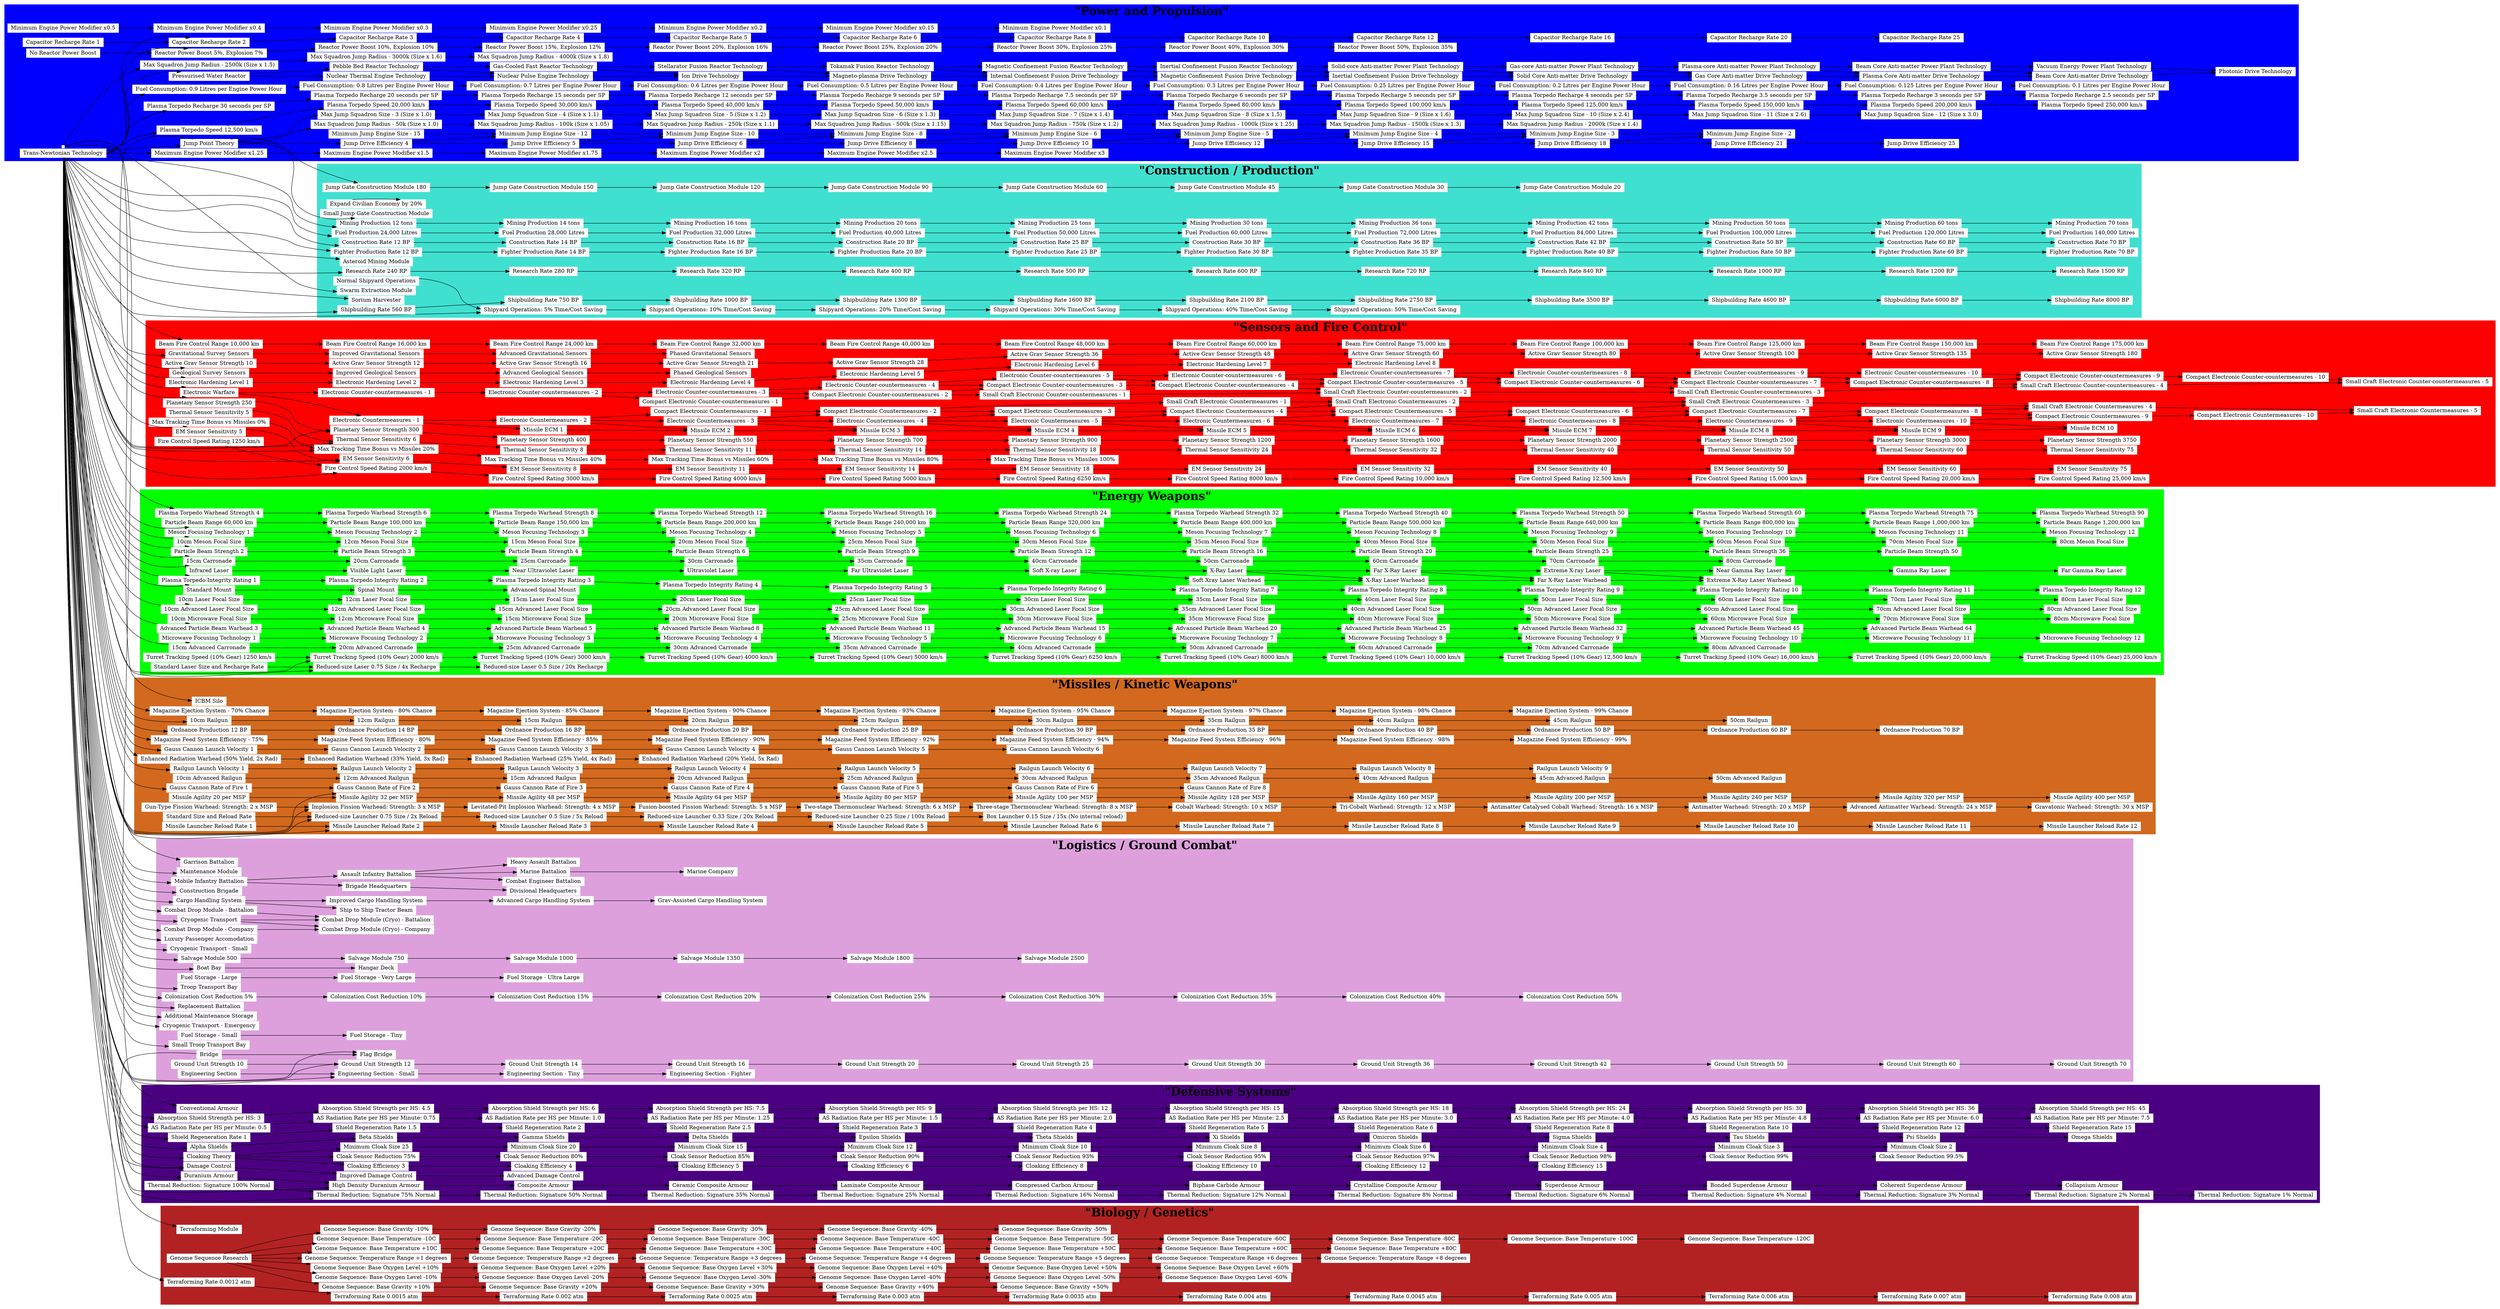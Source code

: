 strict digraph G {

nodesep=0.01; 

overlap=scale; 

rankdir=LR;

node [shape=record,width=.1,height=.1];
subgraph cluster_1 {

color=blue; 

style=filled;

rank=same;

label=<<b>"Power and Propulsion"</b>>;

fontsize=30;

node [style=filled,color=white];
"Jump Drive Efficiency 4" -> "Jump Drive Efficiency 5";
"Plasma Torpedo Speed 150,000 km/s" -> "Plasma Torpedo Speed 200,000 km/s";
"Jump Drive Efficiency 15" -> "Jump Drive Efficiency 18";
"Capacitor Recharge Rate 1" -> "Capacitor Recharge Rate 2";
"Trans-Newtonian Technology" -> "Capacitor Recharge Rate 2" ;
"Jump Point Theory" -> "Max Squadron Jump Radius - 50k (Size x 1.0)";
"Plasma Torpedo Recharge 12 seconds per SP" -> "Plasma Torpedo Recharge 9 seconds per SP";
"Plasma Torpedo Speed 200,000 km/s" -> "Plasma Torpedo Speed 250,000 km/s";
"Solid Core Anti-matter Drive Technology" -> "Gas Core Anti-matter Drive Technology";
"Gas-core Anti-matter Power Plant Technology" -> "Gas Core Anti-matter Drive Technology" ;
"Max Squadron Jump Radius - 500k (Size x 1.15)" -> "Max Squadron Jump Radius - 750k (Size x 1.2)";
"Minimum Jump Engine Size - 5" -> "Minimum Jump Engine Size - 4";
"Jump Drive Efficiency 12" -> "Minimum Jump Engine Size - 4" ;
"Jump Drive Efficiency 10" -> "Jump Drive Efficiency 12";
"No Reactor Power Boost" -> "Reactor Power Boost 5%, Explosion 7%";
"Trans-Newtonian Technology" -> "Reactor Power Boost 5%, Explosion 7%" ;
"Capacitor Recharge Rate 8" -> "Capacitor Recharge Rate 10";
"Capacitor Recharge Rate 2" -> "Capacitor Recharge Rate 3";
"Ion Drive Technology" -> "Magneto-plasma Drive Technology";
"Stellarator Fusion Reactor Technology" -> "Magneto-plasma Drive Technology" ;
"Plasma Torpedo Speed 80,000 km/s" -> "Plasma Torpedo Speed 100,000 km/s";
"Max Jump Squadron Size - 6 (Size x 1.3)" -> "Max Jump Squadron Size - 7 (Size x 1.4)";
"Nuclear Pulse Engine Technology" -> "Ion Drive Technology";
"Gas-Cooled Fast Reactor Technology" -> "Ion Drive Technology" ;
"Max Jump Squadron Size - 4 (Size x 1.1)" -> "Max Jump Squadron Size - 5 (Size x 1.2)";
"" -> "Max Squadron Jump Radius - 2500k (Size x 1.5)";
"Gas-core Anti-matter Power Plant Technology" -> "Plasma-core Anti-matter Power Plant Technology";
"Max Squadron Jump Radius - 250k (Size x 1.1)" -> "Max Squadron Jump Radius - 500k (Size x 1.15)";
"Minimum Engine Power Modifier x0.25" -> "Minimum Engine Power Modifier x0.2";
"Minimum Engine Power Modifier x0.3" -> "Minimum Engine Power Modifier x0.25";
"Jump Point Theory" -> "Jump Drive Efficiency 4";
"Plasma Torpedo Speed 12,500 km/s" -> "Plasma Torpedo Speed 20,000 km/s";
"Max Jump Squadron Size - 5 (Size x 1.2)" -> "Max Jump Squadron Size - 6 (Size x 1.3)";
"Tokamak Fusion Reactor Technology" -> "Magnetic Confinement Fusion Reactor Technology";
"Fuel Consumption: 0.5 Litres per Engine Power Hour" -> "Fuel Consumption: 0.4 Litres per Engine Power Hour";
"Plasma Torpedo Recharge 6 seconds per SP" -> "Plasma Torpedo Recharge 5 seconds per SP";
"Max Jump Squadron Size - 3 (Size x 1.0)" -> "Max Jump Squadron Size - 4 (Size x 1.1)";
"Jump Drive Efficiency 6" -> "Jump Drive Efficiency 8";
"Capacitor Recharge Rate 10" -> "Capacitor Recharge Rate 12";
"Reactor Power Boost 10%, Explosion 10%" -> "Reactor Power Boost 15%, Explosion 12%";
"Max Squadron Jump Radius - 2500k (Size x 1.5)" -> "Max Squadron Jump Radius - 3000k (Size x 1.6)";
"Jump Drive Efficiency 21" -> "Jump Drive Efficiency 25";
"Jump Drive Efficiency 18" -> "Jump Drive Efficiency 21";
"Max Squadron Jump Radius - 1000k (Size x 1.25)" -> "Max Squadron Jump Radius - 1500k (Size x 1.3)";
"Minimum Jump Engine Size - 15" -> "Minimum Jump Engine Size - 12";
"Jump Drive Efficiency 4" -> "Minimum Jump Engine Size - 12" ;
"Capacitor Recharge Rate 20" -> "Capacitor Recharge Rate 25";
"Inertial Confinement Fusion Reactor Technology" -> "Solid-core Anti-matter Power Plant Technology";
"Plasma Torpedo Recharge 30 seconds per SP" -> "Plasma Torpedo Recharge 20 seconds per SP";
"Pebble Bed Reactor Technology" -> "Gas-Cooled Fast Reactor Technology";
"Plasma Torpedo Recharge 9 seconds per SP" -> "Plasma Torpedo Recharge 7.5 seconds per SP";
"Trans-Newtonian Technology" -> "Plasma Torpedo Recharge 30 seconds per SP";
"Minimum Jump Engine Size - 4" -> "Minimum Jump Engine Size - 3";
"Jump Drive Efficiency 15" -> "Minimum Jump Engine Size - 3" ;
"Fuel Consumption: 0.9 Litres per Engine Power Hour" -> "Fuel Consumption: 0.8 Litres per Engine Power Hour";
"Pressurised Water Reactor" -> "Pebble Bed Reactor Technology";
"Beam Core Anti-matter Drive Technology" -> "Photonic Drive Technology";
"Vacuum Energy Power Plant Technology" -> "Photonic Drive Technology" ;
"Fuel Consumption: 0.8 Litres per Engine Power Hour" -> "Fuel Consumption: 0.7 Litres per Engine Power Hour";
"Fuel Consumption: 0.4 Litres per Engine Power Hour" -> "Fuel Consumption: 0.3 Litres per Engine Power Hour";
"Minimum Engine Power Modifier x0.5" -> "Minimum Engine Power Modifier x0.4";
"Magnetic Confinement Fusion Drive Technology" -> "Inertial Confinement Fusion Drive Technology";
"Inertial Confinement Fusion Reactor Technology" -> "Inertial Confinement Fusion Drive Technology" ;
"Plasma Torpedo Recharge 7.5 seconds per SP" -> "Plasma Torpedo Recharge 6 seconds per SP";
"Plasma Torpedo Recharge 4 seconds per SP" -> "Plasma Torpedo Recharge 3.5 seconds per SP";
"Reactor Power Boost 25%, Explosion 20%" -> "Reactor Power Boost 30%, Explosion 25%";
"Plasma Torpedo Speed 50,000 km/s" -> "Plasma Torpedo Speed 60,000 km/s";
"Plasma Torpedo Speed 30,000 km/s" -> "Plasma Torpedo Speed 40,000 km/s";
"Reactor Power Boost 30%, Explosion 25%" -> "Reactor Power Boost 40%, Explosion 30%";
"Beam Core Anti-matter Power Plant Technology" -> "Vacuum Energy Power Plant Technology";
"Stellarator Fusion Reactor Technology" -> "Tokamak Fusion Reactor Technology";
"Maximum Engine Power Modifier x1.75" -> "Maximum Engine Power Modifier x2";
"Minimum Engine Power Modifier x0.2" -> "Minimum Engine Power Modifier x0.15";
"Maximum Engine Power Modifier x2" -> "Maximum Engine Power Modifier x2.5";
"Plasma Torpedo Speed 100,000 km/s" -> "Plasma Torpedo Speed 125,000 km/s";
"Nuclear Thermal Engine Technology" -> "Nuclear Pulse Engine Technology";
"Pebble Bed Reactor Technology" -> "Nuclear Pulse Engine Technology" ;
"Fuel Consumption: 0.3 Litres per Engine Power Hour" -> "Fuel Consumption: 0.25 Litres per Engine Power Hour";
"Max Jump Squadron Size - 8 (Size x 1.5)" -> "Max Jump Squadron Size - 9 (Size x 1.6)";
"Trans-Newtonian Technology" -> "Pressurised Water Reactor";
"Plasma Torpedo Recharge 3.5 seconds per SP" -> "Plasma Torpedo Recharge 3 seconds per SP";
"Minimum Jump Engine Size - 12" -> "Minimum Jump Engine Size - 10";
"Jump Drive Efficiency 5" -> "Minimum Jump Engine Size - 10" ;
"Fuel Consumption: 0.7 Litres per Engine Power Hour" -> "Fuel Consumption: 0.6 Litres per Engine Power Hour";
"Capacitor Recharge Rate 4" -> "Capacitor Recharge Rate 5";
"Capacitor Recharge Rate 6" -> "Capacitor Recharge Rate 8";
"Trans-Newtonian Technology" -> "Plasma Torpedo Speed 12,500 km/s";
"Reactor Power Boost 20%, Explosion 16%" -> "Reactor Power Boost 25%, Explosion 20%";
"Fuel Consumption: 0.2 Litres per Engine Power Hour" -> "Fuel Consumption: 0.16 Litres per Engine Power Hour";
"Plasma Torpedo Recharge 5 seconds per SP" -> "Plasma Torpedo Recharge 4 seconds per SP";
"Maximum Engine Power Modifier x1.25" -> "Maximum Engine Power Modifier x1.5";
"Plasma Torpedo Speed 40,000 km/s" -> "Plasma Torpedo Speed 50,000 km/s";
"Capacitor Recharge Rate 16" -> "Capacitor Recharge Rate 20";
"Jump Drive Efficiency 12" -> "Jump Drive Efficiency 15";
"Max Jump Squadron Size - 11 (Size x 2.6)" -> "Max Jump Squadron Size - 12 (Size x 3.0)";
"Internal Confinement Fusion Drive Technology" -> "Magnetic Confinement Fusion Drive Technology";
"Magnetic Confinement Fusion Reactor Technology" -> "Magnetic Confinement Fusion Drive Technology" ;
"Max Squadron Jump Radius - 50k (Size x 1.0)" -> "Max Squadron Jump Radius - 100k (Size x 1.05)";
"Fuel Consumption: 0.25 Litres per Engine Power Hour" -> "Fuel Consumption: 0.2 Litres per Engine Power Hour";
"Maximum Engine Power Modifier x1.5" -> "Maximum Engine Power Modifier x1.75";
"Plasma Torpedo Recharge 3 seconds per SP" -> "Plasma Torpedo Recharge 2.5 seconds per SP";
"Fuel Consumption: 0.16 Litres per Engine Power Hour" -> "Fuel Consumption: 0.125 Litres per Engine Power Hour";
"Inertial Confinement Fusion Drive Technology" -> "Solid Core Anti-matter Drive Technology";
"Solid-core Anti-matter Power Plant Technology" -> "Solid Core Anti-matter Drive Technology" ;
"Reactor Power Boost 15%, Explosion 12%" -> "Reactor Power Boost 20%, Explosion 16%";
"Jump Point Theory" -> "Max Jump Squadron Size - 3 (Size x 1.0)";
"Minimum Engine Power Modifier x0.15" -> "Minimum Engine Power Modifier x0.1";
"Plasma-core Anti-matter Power Plant Technology" -> "Beam Core Anti-matter Power Plant Technology";
"Trans-Newtonian Technology" -> "Fuel Consumption: 0.9 Litres per Engine Power Hour";
"Plasma Core Anti-matter Drive Technology" -> "Beam Core Anti-matter Drive Technology";
"Beam Core Anti-matter Power Plant Technology" -> "Beam Core Anti-matter Drive Technology" ;
"Fuel Consumption: 0.6 Litres per Engine Power Hour" -> "Fuel Consumption: 0.5 Litres per Engine Power Hour";
"Minimum Jump Engine Size - 10" -> "Minimum Jump Engine Size - 8";
"Jump Drive Efficiency 6" -> "Minimum Jump Engine Size - 8" ;
"Reactor Power Boost 40%, Explosion 30%" -> "Reactor Power Boost 50%, Explosion 35%";
"Pressurised Water Reactor" -> "Nuclear Thermal Engine Technology";
"Minimum Jump Engine Size - 6" -> "Minimum Jump Engine Size - 5";
"Jump Drive Efficiency 10" -> "Minimum Jump Engine Size - 5" ;
"Minimum Engine Power Modifier x0.4" -> "Minimum Engine Power Modifier x0.3";
"Plasma Torpedo Speed 20,000 km/s" -> "Plasma Torpedo Speed 30,000 km/s";
"Capacitor Recharge Rate 12" -> "Capacitor Recharge Rate 16";
"Max Jump Squadron Size - 7 (Size x 1.4)" -> "Max Jump Squadron Size - 8 (Size x 1.5)";
"Max Squadron Jump Radius - 3000k (Size x 1.6)" -> "Max Squadron Jump Radius - 4000k (Size x 1.8)";
"Reactor Power Boost 5%, Explosion 7%" -> "Reactor Power Boost 10%, Explosion 10%";
"Plasma Torpedo Recharge 20 seconds per SP" -> "Plasma Torpedo Recharge 15 seconds per SP";
"Capacitor Recharge Rate 5" -> "Capacitor Recharge Rate 6";
"Gas Core Anti-matter Drive Technology" -> "Plasma Core Anti-matter Drive Technology";
"Plasma-core Anti-matter Power Plant Technology" -> "Plasma Core Anti-matter Drive Technology" ;
"Plasma Torpedo Recharge 15 seconds per SP" -> "Plasma Torpedo Recharge 12 seconds per SP";
"Gas-Cooled Fast Reactor Technology" -> "Stellarator Fusion Reactor Technology";
"Magneto-plasma Drive Technology" -> "Internal Confinement Fusion Drive Technology";
"Tokamak Fusion Reactor Technology" -> "Internal Confinement Fusion Drive Technology" ;
"Minimum Jump Engine Size - 3" -> "Minimum Jump Engine Size - 2";
"Jump Drive Efficiency 18" -> "Minimum Jump Engine Size - 2" ;
"Trans-Newtonian Technology" -> "Jump Point Theory";
"Plasma Torpedo Speed 60,000 km/s" -> "Plasma Torpedo Speed 80,000 km/s";
"Max Squadron Jump Radius - 750k (Size x 1.2)" -> "Max Squadron Jump Radius - 1000k (Size x 1.25)";
"Jump Drive Efficiency 5" -> "Jump Drive Efficiency 6";
"Minimum Jump Engine Size - 8" -> "Minimum Jump Engine Size - 6";
"Jump Drive Efficiency 8" -> "Minimum Jump Engine Size - 6" ;
"Solid-core Anti-matter Power Plant Technology" -> "Gas-core Anti-matter Power Plant Technology";
"Maximum Engine Power Modifier x2.5" -> "Maximum Engine Power Modifier x3";
"Fuel Consumption: 0.125 Litres per Engine Power Hour" -> "Fuel Consumption: 0.1 Litres per Engine Power Hour";
"Magnetic Confinement Fusion Reactor Technology" -> "Inertial Confinement Fusion Reactor Technology";
"Plasma Torpedo Speed 125,000 km/s" -> "Plasma Torpedo Speed 150,000 km/s";
"Capacitor Recharge Rate 3" -> "Capacitor Recharge Rate 4";
"Max Squadron Jump Radius - 100k (Size x 1.05)" -> "Max Squadron Jump Radius - 250k (Size x 1.1)";
"Jump Drive Efficiency 8" -> "Jump Drive Efficiency 10";
"Max Jump Squadron Size - 9 (Size x 1.6)" -> "Max Jump Squadron Size - 10 (Size x 2.4)";
"Max Squadron Jump Radius - 1500k (Size x 1.3)" -> "Max Squadron Jump Radius - 2000k (Size x 1.4)";
"Max Jump Squadron Size - 10 (Size x 2.4)" -> "Max Jump Squadron Size - 11 (Size x 2.6)";
"Trans-Newtonian Technology" -> "Maximum Engine Power Modifier x1.25";
}
subgraph cluster_2 {

color=red; 

style=filled;

rank=same;

label=<<b>"Sensors and Fire Control"</b>>;

fontsize=30;

node [style=filled,color=white];
"Geological Survey Sensors" -> "Improved Geological Sensors";
"Thermal Sensor Sensitivity 40" -> "Thermal Sensor Sensitivity 50";
"Active Grav Sensor Strength 36" -> "Active Grav Sensor Strength 48";
"Electronic Countermeasures - 7" -> "Compact Electronic Countermeasures - 6";
"Compact Electronic Countermeasures - 5" -> "Compact Electronic Countermeasures - 6" ;
"Jump Point Theory" -> "Gravitational Survey Sensors";
"Electronic Countermeasures - 6" -> "Electronic Countermeasures - 7";
"Active Grav Sensor Strength 28" -> "Active Grav Sensor Strength 36";
"Beam Fire Control Range 60,000 km" -> "Beam Fire Control Range 75,000 km";
"Electronic Countermeasures - 10" -> "Missile ECM 10";
"Missile ECM 9" -> "Missile ECM 10" ;
"Beam Fire Control Range 40,000 km" -> "Beam Fire Control Range 48,000 km";
"Beam Fire Control Range 24,000 km" -> "Beam Fire Control Range 32,000 km";
"Electronic Countermeasures - 9" -> "Compact Electronic Countermeasures - 8";
"Compact Electronic Countermeasures - 7" -> "Compact Electronic Countermeasures - 8" ;
"Electronic Countermeasures - 8" -> "Electronic Countermeasures - 9";
"Beam Fire Control Range 125,000 km" -> "Beam Fire Control Range 150,000 km";
"Planetary Sensor Strength 250" -> "Planetary Sensor Strength 300";
"Trans-Newtonian Technology" -> "Planetary Sensor Strength 300" ;
"Planetary Sensor Strength 1600" -> "Planetary Sensor Strength 2000";
"Trans-Newtonian Technology" -> "Electronic Hardening Level 1";
"Max Tracking Time Bonus vs Missiles 60%" -> "Max Tracking Time Bonus vs Missiles 80%";
"Electronic Countermeasures - 7" -> "Missile ECM 7";
"Missile ECM 6" -> "Missile ECM 7" ;
"Planetary Sensor Strength 2000" -> "Planetary Sensor Strength 2500";
"Electronic Countermeasures - 3" -> "Electronic Countermeasures - 4";
"Fire Control Speed Rating 5000 km/s" -> "Fire Control Speed Rating 6250 km/s";
"Electronic Countermeasures - 10" -> "Compact Electronic Countermeasures - 9";
"Compact Electronic Countermeasures - 8" -> "Compact Electronic Countermeasures - 9" ;
"Electronic Countermeasures - 9" -> "Electronic Countermeasures - 10";
"Electronic Countermeasures - 5" -> "Compact Electronic Countermeasures - 4";
"Compact Electronic Countermeasures - 3" -> "Compact Electronic Countermeasures - 4" ;
"Planetary Sensor Strength 900" -> "Planetary Sensor Strength 1200";
"Fire Control Speed Rating 8000 km/s" -> "Fire Control Speed Rating 10,000 km/s";
"Electronic Counter-countermeasures - 4" -> "Electronic Counter-countermeasures - 5";
"Electronic Counter-countermeasures - 5" -> "Electronic Counter-countermeasures - 6";
"Thermal Sensor Sensitivity 6" -> "Thermal Sensor Sensitivity 8";
"Electronic Countermeasures - 4" -> "Compact Electronic Countermeasures - 3";
"Compact Electronic Countermeasures - 2" -> "Compact Electronic Countermeasures - 3" ;
"Thermal Sensor Sensitivity 32" -> "Thermal Sensor Sensitivity 40";
"Thermal Sensor Sensitivity 8" -> "Thermal Sensor Sensitivity 11";
"Active Grav Sensor Strength 12" -> "Active Grav Sensor Strength 16";
"Compact Electronic Counter-countermeasures - 9" -> "Compact Electronic Counter-countermeasures - 10";
"Compact Electronic Counter-countermeasures - 9" -> "Compact Electronic Counter-countermeasures - 10" ;
"Active Grav Sensor Strength 100" -> "Active Grav Sensor Strength 135";
"Active Grav Sensor Strength 48" -> "Active Grav Sensor Strength 60";
"Max Tracking Time Bonus vs Missiles 40%" -> "Max Tracking Time Bonus vs Missiles 60%";
"EM Sensor Sensitivity 18" -> "EM Sensor Sensitivity 24";
"Electronic Counter-countermeasures - 8" -> "Compact Electronic Counter-countermeasures - 7";
"Compact Electronic Counter-countermeasures - 6" -> "Compact Electronic Counter-countermeasures - 7" ;
"Electronic Counter-countermeasures - 1" -> "Electronic Counter-countermeasures - 2";
"Fire Control Speed Rating 4000 km/s" -> "Fire Control Speed Rating 5000 km/s";
"Compact Electronic Countermeasures - 10" -> "Small Craft Electronic Countermeasures - 5";
"Small Craft Electronic Countermeasures - 4" -> "Small Craft Electronic Countermeasures - 5" ;
"Electronic Countermeasures - 8" -> "Compact Electronic Countermeasures - 7";
"Compact Electronic Countermeasures - 6" -> "Compact Electronic Countermeasures - 7" ;
"Electronic Hardening Level 2" -> "Electronic Hardening Level 3";
"Electronic Countermeasures - 3" -> "Missile ECM 3";
"Missile ECM 2" -> "Missile ECM 3" ;
"Fire Control Speed Rating 2000 km/s" -> "Fire Control Speed Rating 3000 km/s";
"Electronic Hardening Level 3" -> "Electronic Hardening Level 4";
"Compact Electronic Countermeasures - 9" -> "Compact Electronic Countermeasures - 10";
"Compact Electronic Countermeasures - 9" -> "Compact Electronic Countermeasures - 10" ;
"Fire Control Speed Rating 15,000 km/s" -> "Fire Control Speed Rating 20,000 km/s";
"Electronic Countermeasures - 8" -> "Missile ECM 8";
"Missile ECM 7" -> "Missile ECM 8" ;
"Fire Control Speed Rating 6250 km/s" -> "Fire Control Speed Rating 8000 km/s";
"EM Sensor Sensitivity 32" -> "EM Sensor Sensitivity 40";
"Thermal Sensor Sensitivity 60" -> "Thermal Sensor Sensitivity 75";
"Electronic Warfare" -> "Electronic Counter-countermeasures - 1";
"Beam Fire Control Range 75,000 km" -> "Beam Fire Control Range 100,000 km";
"Compact Electronic Counter-countermeasures - 8" -> "Small Craft Electronic Counter-countermeasures - 4";
"Small Craft Electronic Counter-countermeasures - 3" -> "Small Craft Electronic Counter-countermeasures - 4" ;
"Compact Electronic Counter-countermeasures - 6" -> "Small Craft Electronic Counter-countermeasures - 3";
"Small Craft Electronic Counter-countermeasures - 2" -> "Small Craft Electronic Counter-countermeasures - 3" ;
"Active Grav Sensor Strength 21" -> "Active Grav Sensor Strength 28";
"Electronic Countermeasures - 5" -> "Missile ECM 5";
"Missile ECM 4" -> "Missile ECM 5" ;
"Planetary Sensor Strength 700" -> "Planetary Sensor Strength 900";
"Active Grav Sensor Strength 16" -> "Active Grav Sensor Strength 21";
"Planetary Sensor Strength 300" -> "Planetary Sensor Strength 400";
"Improved Geological Sensors" -> "Advanced Geological Sensors";
"Electronic Countermeasures - 5" -> "Electronic Countermeasures - 6";
"EM Sensor Sensitivity 6" -> "EM Sensor Sensitivity 8";
"Electronic Counter-countermeasures - 4" -> "Compact Electronic Counter-countermeasures - 3";
"Compact Electronic Counter-countermeasures - 2" -> "Compact Electronic Counter-countermeasures - 3" ;
"Beam Fire Control Range 48,000 km" -> "Beam Fire Control Range 60,000 km";
"Max Tracking Time Bonus vs Missiles 0%" -> "Max Tracking Time Bonus vs Missiles 20%";
"Trans-Newtonian Technology" -> "Max Tracking Time Bonus vs Missiles 20%" ;
"Trans-Newtonian Technology" -> "Beam Fire Control Range 10,000 km";
"Beam Fire Control Range 16,000 km" -> "Beam Fire Control Range 24,000 km";
"Fire Control Speed Rating 12,500 km/s" -> "Fire Control Speed Rating 15,000 km/s";
"Trans-Newtonian Technology" -> "Max Tracking Time Bonus vs Missiles 0%";
"Electronic Countermeasures - 2" -> "Compact Electronic Countermeasures - 1";
"Fire Control Speed Rating 3000 km/s" -> "Fire Control Speed Rating 4000 km/s";
"Compact Electronic Counter-countermeasures - 4" -> "Small Craft Electronic Counter-countermeasures - 2";
"Small Craft Electronic Counter-countermeasures - 1" -> "Small Craft Electronic Counter-countermeasures - 2" ;
"Gravitational Survey Sensors" -> "Improved Gravitational Sensors";
"Electronic Counter-countermeasures - 9" -> "Electronic Counter-countermeasures - 10";
"Electronic Hardening Level 1" -> "Electronic Hardening Level 2";
"Electronic Countermeasures - 9" -> "Missile ECM 9";
"Missile ECM 8" -> "Missile ECM 9" ;
"EM Sensor Sensitivity 60" -> "EM Sensor Sensitivity 75";
"Electronic Warfare" -> "Electronic Countermeasures - 1";
"EM Sensor Sensitivity 40" -> "EM Sensor Sensitivity 50";
"Electronic Hardening Level 5" -> "Electronic Hardening Level 6";
"Electronic Counter-countermeasures - 6" -> "Compact Electronic Counter-countermeasures - 5";
"Compact Electronic Counter-countermeasures - 4" -> "Compact Electronic Counter-countermeasures - 5" ;
"Compact Electronic Counter-countermeasures - 10" -> "Small Craft Electronic Counter-countermeasures - 5";
"Small Craft Electronic Counter-countermeasures - 4" -> "Small Craft Electronic Counter-countermeasures - 5" ;
"Active Grav Sensor Strength 135" -> "Active Grav Sensor Strength 180";
"Beam Fire Control Range 100,000 km" -> "Beam Fire Control Range 125,000 km";
"Max Tracking Time Bonus vs Missiles 80%" -> "Max Tracking Time Bonus vs Missiles 100%";
"EM Sensor Sensitivity 11" -> "EM Sensor Sensitivity 14";
"Electronic Counter-countermeasures - 3" -> "Compact Electronic Counter-countermeasures - 2";
"Compact Electronic Counter-countermeasures - 1" -> "Compact Electronic Counter-countermeasures - 2" ;
"Thermal Sensor Sensitivity 18" -> "Thermal Sensor Sensitivity 24";
"Planetary Sensor Strength 550" -> "Planetary Sensor Strength 700";
"Compact Electronic Countermeasures - 2" -> "Small Craft Electronic Countermeasures - 1";
"Beam Fire Control Range 32,000 km" -> "Beam Fire Control Range 40,000 km";
"Electronic Counter-countermeasures - 5" -> "Compact Electronic Counter-countermeasures - 4";
"Compact Electronic Counter-countermeasures - 3" -> "Compact Electronic Counter-countermeasures - 4" ;
"Trans-Newtonian Technology" -> "Geological Survey Sensors";
"Active Grav Sensor Strength 10" -> "Active Grav Sensor Strength 12";
"Electronic Countermeasures - 4" -> "Missile ECM 4";
"Missile ECM 3" -> "Missile ECM 4" ;
"Electronic Countermeasures - 2" -> "Missile ECM 2";
"Missile ECM 1" -> "Missile ECM 2" ;
"Electronic Counter-countermeasures - 10" -> "Compact Electronic Counter-countermeasures - 9";
"Compact Electronic Counter-countermeasures - 8" -> "Compact Electronic Counter-countermeasures - 9" ;
"Planetary Sensor Strength 2500" -> "Planetary Sensor Strength 3000";
"Max Tracking Time Bonus vs Missiles 20%" -> "Max Tracking Time Bonus vs Missiles 40%";
"Planetary Sensor Strength 1200" -> "Planetary Sensor Strength 1600";
"Electronic Countermeasures - 3" -> "Compact Electronic Countermeasures - 2";
"Compact Electronic Countermeasures - 1" -> "Compact Electronic Countermeasures - 2" ;
"Thermal Sensor Sensitivity 5" -> "Thermal Sensor Sensitivity 6";
"Trans-Newtonian Technology" -> "Thermal Sensor Sensitivity 6" ;
"Thermal Sensor Sensitivity 14" -> "Thermal Sensor Sensitivity 18";
"Advanced Gravitational Sensors" -> "Phased Gravitational Sensors";
"Electronic Counter-countermeasures - 7" -> "Compact Electronic Counter-countermeasures - 6";
"Compact Electronic Counter-countermeasures - 5" -> "Compact Electronic Counter-countermeasures - 6" ;
"Electronic Counter-countermeasures - 9" -> "Compact Electronic Counter-countermeasures - 8";
"Compact Electronic Counter-countermeasures - 7" -> "Compact Electronic Counter-countermeasures - 8" ;
"Electronic Counter-countermeasures - 2" -> "Electronic Counter-countermeasures - 3";
"Electronic Countermeasures - 6" -> "Missile ECM 6";
"Missile ECM 5" -> "Missile ECM 6" ;
"Electronic Counter-countermeasures - 2" -> "Compact Electronic Counter-countermeasures - 1";
"Trans-Newtonian Technology" -> "Active Grav Sensor Strength 10";
"Electronic Counter-countermeasures - 6" -> "Electronic Counter-countermeasures - 7";
"Planetary Sensor Strength 3000" -> "Planetary Sensor Strength 3750";
"Fire Control Speed Rating 10,000 km/s" -> "Fire Control Speed Rating 12,500 km/s";
"Electronic Countermeasures - 1" -> "Missile ECM 1";
"Electronic Counter-countermeasures - 7" -> "Electronic Counter-countermeasures - 8";
"EM Sensor Sensitivity 14" -> "EM Sensor Sensitivity 18";
"Planetary Sensor Strength 400" -> "Planetary Sensor Strength 550";
"Thermal Sensor Sensitivity 24" -> "Thermal Sensor Sensitivity 32";
"Electronic Hardening Level 6" -> "Electronic Hardening Level 7";
"Compact Electronic Counter-countermeasures - 2" -> "Small Craft Electronic Counter-countermeasures - 1";
"Compact Electronic Countermeasures - 8" -> "Small Craft Electronic Countermeasures - 4";
"Small Craft Electronic Countermeasures - 3" -> "Small Craft Electronic Countermeasures - 4" ;
"Electronic Counter-countermeasures - 3" -> "Electronic Counter-countermeasures - 4";
"Electronic Countermeasures - 1" -> "Electronic Countermeasures - 2";
"Compact Electronic Countermeasures - 4" -> "Small Craft Electronic Countermeasures - 2";
"Small Craft Electronic Countermeasures - 1" -> "Small Craft Electronic Countermeasures - 2" ;
"Beam Fire Control Range 150,000 km" -> "Beam Fire Control Range 175,000 km";
"Electronic Counter-countermeasures - 8" -> "Electronic Counter-countermeasures - 9";
"Electronic Hardening Level 7" -> "Electronic Hardening Level 8";
"Active Grav Sensor Strength 80" -> "Active Grav Sensor Strength 100";
"Electronic Countermeasures - 6" -> "Compact Electronic Countermeasures - 5";
"Compact Electronic Countermeasures - 4" -> "Compact Electronic Countermeasures - 5" ;
"Electronic Countermeasures - 2" -> "Electronic Countermeasures - 3";
"EM Sensor Sensitivity 24" -> "EM Sensor Sensitivity 32";
"Improved Gravitational Sensors" -> "Advanced Gravitational Sensors";
"EM Sensor Sensitivity 8" -> "EM Sensor Sensitivity 11";
"Electronic Hardening Level 4" -> "Electronic Hardening Level 5";
"Compact Electronic Countermeasures - 6" -> "Small Craft Electronic Countermeasures - 3";
"Small Craft Electronic Countermeasures - 2" -> "Small Craft Electronic Countermeasures - 3" ;
"Trans-Newtonian Technology" -> "Electronic Warfare";
"Electronic Countermeasures - 4" -> "Electronic Countermeasures - 5";
"EM Sensor Sensitivity 5" -> "EM Sensor Sensitivity 6";
"Trans-Newtonian Technology" -> "EM Sensor Sensitivity 6" ;
"EM Sensor Sensitivity 50" -> "EM Sensor Sensitivity 60";
"Electronic Countermeasures - 7" -> "Electronic Countermeasures - 8";
"Fire Control Speed Rating 1250 km/s" -> "Fire Control Speed Rating 2000 km/s";
"Trans-Newtonian Technology" -> "Fire Control Speed Rating 2000 km/s" ;
"Beam Fire Control Range 10,000 km" -> "Beam Fire Control Range 16,000 km";
"Active Grav Sensor Strength 60" -> "Active Grav Sensor Strength 80";
"Thermal Sensor Sensitivity 11" -> "Thermal Sensor Sensitivity 14";
"Advanced Geological Sensors" -> "Phased Geological Sensors";
"Thermal Sensor Sensitivity 50" -> "Thermal Sensor Sensitivity 60";
"Fire Control Speed Rating 20,000 km/s" -> "Fire Control Speed Rating 25,000 km/s";
}
subgraph cluster_3 {

color=green; 

style=filled;

rank=same;

label=<<b>"Energy Weapons"</b>>;

fontsize=30;

node [style=filled,color=white];
"Turret Tracking Speed (10% Gear) 2000 km/s" -> "Turret Tracking Speed (10% Gear) 3000 km/s";
"Plasma Torpedo Warhead Strength 16" -> "Plasma Torpedo Warhead Strength 24";
"25cm Microwave Focal Size" -> "30cm Microwave Focal Size";
"30cm Meson Focal Size" -> "35cm Meson Focal Size";
"Meson Focusing Technology 5" -> "Meson Focusing Technology 6";
"60cm Advanced Laser Focal Size" -> "70cm Advanced Laser Focal Size";
"Meson Focusing Technology 1" -> "Meson Focusing Technology 2";
"30cm Advanced Carronade" -> "35cm Advanced Carronade";
"Far Ultraviolet Laser" -> "Soft X-ray Laser";
"Particle Beam Range 100,000 km" -> "Particle Beam Range 150,000 km";
"Microwave Focusing Technology 10" -> "Microwave Focusing Technology 11";
"Particle Beam Range 500,000 km" -> "Particle Beam Range 640,000 km";
"10cm Meson Focal Size" -> "12cm Meson Focal Size";
"Plasma Torpedo Integrity Rating 10" -> "Plasma Torpedo Integrity Rating 11";
"25cm Advanced Laser Focal Size" -> "30cm Advanced Laser Focal Size";
"70cm Laser Focal Size" -> "80cm Laser Focal Size";
"40cm Advanced Carronade" -> "50cm Advanced Carronade";
"Trans-Newtonian Technology" -> "Particle Beam Strength 2";
"Plasma Torpedo Integrity Rating 9" -> "Plasma Torpedo Integrity Rating 10";
"15cm Carronade" -> "20cm Carronade";
"12cm Meson Focal Size" -> "15cm Meson Focal Size";
"50cm Advanced Laser Focal Size" -> "60cm Advanced Laser Focal Size";
"Infrared Laser" -> "Visible Light Laser";
"X-Ray Laser" -> "Far X-Ray Laser";
"20cm Carronade" -> "25cm Carronade";
"Plasma Torpedo Warhead Strength 32" -> "Plasma Torpedo Warhead Strength 40";
"Plasma Torpedo Integrity Rating 11" -> "Plasma Torpedo Integrity Rating 12";
"Far X-Ray Laser" -> "Extreme X-ray Laser";
"Microwave Focusing Technology 11" -> "Microwave Focusing Technology 12";
"20cm Microwave Focal Size" -> "25cm Microwave Focal Size";
"Near Ultraviolet Laser" -> "Ultraviolet Laser";
"30cm Carronade" -> "35cm Carronade";
"Plasma Torpedo Integrity Rating 1" -> "Plasma Torpedo Integrity Rating 2";
"Advanced Particle Beam Warhead 32" -> "Advanced Particle Beam Warhead 45";
"25cm Laser Focal Size" -> "30cm Laser Focal Size";
"Soft X-ray Laser" -> "X-Ray Laser";
"60cm Meson Focal Size" -> "70cm Meson Focal Size";
"20cm Advanced Laser Focal Size" -> "25cm Advanced Laser Focal Size";
"35cm Advanced Carronade" -> "40cm Advanced Carronade";
"50cm Carronade" -> "60cm Carronade";
"Trans-Newtonian Technology" -> "Plasma Torpedo Integrity Rating 1";
"35cm Advanced Laser Focal Size" -> "40cm Advanced Laser Focal Size";
"Advanced Particle Beam Warhead 20" -> "Advanced Particle Beam Warhead 25";
"Extreme X-ray Laser" -> "Extreme X-Ray Laser Warhead";
"Far X-Ray Laser Warhead" -> "Extreme X-Ray Laser Warhead" ;
"70cm Advanced Laser Focal Size" -> "80cm Advanced Laser Focal Size";
"Microwave Focusing Technology 8" -> "Microwave Focusing Technology 9";
"Plasma Torpedo Warhead Strength 75" -> "Plasma Torpedo Warhead Strength 90";
"40cm Carronade" -> "50cm Carronade";
"Turret Tracking Speed (10% Gear) 12,500 km/s" -> "Turret Tracking Speed (10% Gear) 16,000 km/s";
"Advanced Particle Beam Warhead 11" -> "Advanced Particle Beam Warhead 15";
"Turret Tracking Speed (10% Gear) 1250 km/s" -> "Turret Tracking Speed (10% Gear) 2000 km/s";
"Trans-Newtonian Technology" -> "Turret Tracking Speed (10% Gear) 2000 km/s" ;
"10cm Laser Focal Size" -> "12cm Laser Focal Size";
"Plasma Torpedo Integrity Rating 7" -> "Plasma Torpedo Integrity Rating 8";
"70cm Microwave Focal Size" -> "80cm Microwave Focal Size";
"Meson Focusing Technology 9" -> "Meson Focusing Technology 10";
"20cm Meson Focal Size" -> "25cm Meson Focal Size";
"Meson Focusing Technology 11" -> "Meson Focusing Technology 12";
"Advanced Particle Beam Warhead 45" -> "Advanced Particle Beam Warhead 64";
"Gamma Ray Laser" -> "Far Gamma Ray Laser";
"Trans-Newtonian Technology" -> "10cm Microwave Focal Size";
"Particle Beam Strength 25" -> "Particle Beam Strength 36";
"Standard Mount" -> "Spinal Mount";
"Particle Beam Range 640,000 km" -> "Particle Beam Range 800,000 km";
"Meson Focusing Technology 8" -> "Meson Focusing Technology 9";
"Microwave Focusing Technology 1" -> "Microwave Focusing Technology 2";
"Standard Laser Size and Recharge Rate" -> "Reduced-size Laser 0.75 Size / 4x Recharge";
"Trans-Newtonian Technology" -> "Reduced-size Laser 0.75 Size / 4x Recharge" ;
"Particle Beam Range 1,000,000 km" -> "Particle Beam Range 1,200,000 km";
"Trans-Newtonian Technology" -> "Meson Focusing Technology 1";
"Turret Tracking Speed (10% Gear) 3000 km/s" -> "Turret Tracking Speed (10% Gear) 4000 km/s";
"Particle Beam Strength 4" -> "Particle Beam Strength 6";
"Microwave Focusing Technology 2" -> "Microwave Focusing Technology 3";
"Advanced Particle Beam Warhead 8" -> "Advanced Particle Beam Warhead 11";
"Particle Beam Strength 20" -> "Particle Beam Strength 25";
"50cm Laser Focal Size" -> "60cm Laser Focal Size";
"Advanced Particle Beam Warhead 15" -> "Advanced Particle Beam Warhead 20";
"Plasma Torpedo Warhead Strength 24" -> "Plasma Torpedo Warhead Strength 32";
"Microwave Focusing Technology 7" -> "Microwave Focusing Technology 8";
"10cm Microwave Focal Size" -> "12cm Microwave Focal Size";
"Reduced-size Laser 0.75 Size / 4x Recharge" -> "Reduced-size Laser 0.5 Size / 20x Recharge";
"Meson Focusing Technology 4" -> "Meson Focusing Technology 5";
"Particle Beam Range 150,000 km" -> "Particle Beam Range 200,000 km";
"30cm Advanced Laser Focal Size" -> "35cm Advanced Laser Focal Size";
"Plasma Torpedo Warhead Strength 50" -> "Plasma Torpedo Warhead Strength 60";
"Ultraviolet Laser" -> "Far Ultraviolet Laser";
"Particle Beam Strength 2" -> "Particle Beam Strength 3";
"50cm Microwave Focal Size" -> "60cm Microwave Focal Size";
"20cm Laser Focal Size" -> "25cm Laser Focal Size";
"Plasma Torpedo Warhead Strength 60" -> "Plasma Torpedo Warhead Strength 75";
"Particle Beam Strength 3" -> "Particle Beam Strength 4";
"Meson Focusing Technology 7" -> "Meson Focusing Technology 8";
"50cm Advanced Carronade" -> "60cm Advanced Carronade";
"70cm Carronade" -> "80cm Carronade";
"15cm Laser Focal Size" -> "20cm Laser Focal Size";
"Extreme X-ray Laser" -> "Near Gamma Ray Laser";
"40cm Laser Focal Size" -> "50cm Laser Focal Size";
"Near Gamma Ray Laser" -> "Gamma Ray Laser";
"Microwave Focusing Technology 3" -> "Microwave Focusing Technology 4";
"Turret Tracking Speed (10% Gear) 5000 km/s" -> "Turret Tracking Speed (10% Gear) 6250 km/s";
"Turret Tracking Speed (10% Gear) 10,000 km/s" -> "Turret Tracking Speed (10% Gear) 12,500 km/s";
"Plasma Torpedo Integrity Rating 8" -> "Plasma Torpedo Integrity Rating 9";
"25cm Advanced Carronade" -> "30cm Advanced Carronade";
"40cm Advanced Laser Focal Size" -> "50cm Advanced Laser Focal Size";
"70cm Advanced Carronade" -> "80cm Advanced Carronade";
"Soft X-ray Laser" -> "Soft Xray Laser Warhead";
"30cm Microwave Focal Size" -> "35cm Microwave Focal Size";
"Microwave Focusing Technology 9" -> "Microwave Focusing Technology 10";
"35cm Microwave Focal Size" -> "40cm Microwave Focal Size";
"Plasma Torpedo Integrity Rating 4" -> "Plasma Torpedo Integrity Rating 5";
"25cm Meson Focal Size" -> "30cm Meson Focal Size";
"70cm Meson Focal Size" -> "80cm Meson Focal Size";
"10cm Advanced Laser Focal Size" -> "12cm Advanced Laser Focal Size";
"25cm Carronade" -> "30cm Carronade";
"Plasma Torpedo Integrity Rating 2" -> "Plasma Torpedo Integrity Rating 3";
"Turret Tracking Speed (10% Gear) 20,000 km/s" -> "Turret Tracking Speed (10% Gear) 25,000 km/s";
"Plasma Torpedo Warhead Strength 12" -> "Plasma Torpedo Warhead Strength 16";
"Trans-Newtonian Technology" -> "Infrared Laser";
"Advanced Particle Beam Warhead 5" -> "Advanced Particle Beam Warhead 8";
"Particle Beam Range 400,000 km" -> "Particle Beam Range 500,000 km";
"Advanced Particle Beam Warhead 25" -> "Advanced Particle Beam Warhead 32";
"Meson Focusing Technology 10" -> "Meson Focusing Technology 11";
"Plasma Torpedo Warhead Strength 4" -> "Plasma Torpedo Warhead Strength 6";
"Plasma Torpedo Integrity Rating 6" -> "Plasma Torpedo Integrity Rating 7";
"35cm Meson Focal Size" -> "40cm Meson Focal Size";
"Particle Beam Range 240,000 km" -> "Particle Beam Range 320,000 km";
"20cm Advanced Carronade" -> "25cm Advanced Carronade";
"Turret Tracking Speed (10% Gear) 6250 km/s" -> "Turret Tracking Speed (10% Gear) 8000 km/s";
"Trans-Newtonian Technology" -> "Microwave Focusing Technology 1";
"Microwave Focusing Technology 6" -> "Microwave Focusing Technology 7";
"Far X-Ray Laser" -> "Far X-Ray Laser Warhead";
"X-Ray Laser Warhead" -> "Far X-Ray Laser Warhead" ;
"Particle Beam Strength 16" -> "Particle Beam Strength 20";
"35cm Carronade" -> "40cm Carronade";
"30cm Laser Focal Size" -> "35cm Laser Focal Size";
"60cm Advanced Carronade" -> "70cm Advanced Carronade";
"Plasma Torpedo Warhead Strength 6" -> "Plasma Torpedo Warhead Strength 8";
"12cm Microwave Focal Size" -> "15cm Microwave Focal Size";
"Particle Beam Strength 9" -> "Particle Beam Strength 12";
"60cm Carronade" -> "70cm Carronade";
"Plasma Torpedo Integrity Rating 5" -> "Plasma Torpedo Integrity Rating 6";
"Advanced Particle Beam Warhead 3" -> "Advanced Particle Beam Warhead 4";
"Plasma Torpedo Warhead Strength 40" -> "Plasma Torpedo Warhead Strength 50";
"Meson Focusing Technology 6" -> "Meson Focusing Technology 7";
"Particle Beam Strength 6" -> "Particle Beam Strength 9";
"Trans-Newtonian Technology" -> "Particle Beam Range 60,000 km";
"Spinal Mount" -> "Advanced Spinal Mount";
"Particle Beam Strength 12" -> "Particle Beam Strength 16";
"50cm Meson Focal Size" -> "60cm Meson Focal Size";
"Microwave Focusing Technology 5" -> "Microwave Focusing Technology 6";
"Particle Beam Range 60,000 km" -> "Particle Beam Range 100,000 km";
"Particle Beam Range 200,000 km" -> "Particle Beam Range 240,000 km";
"12cm Laser Focal Size" -> "15cm Laser Focal Size";
"Microwave Focusing Technology 4" -> "Microwave Focusing Technology 5";
"X-Ray Laser" -> "X-Ray Laser Warhead";
"Soft Xray Laser Warhead" -> "X-Ray Laser Warhead" ;
"35cm Laser Focal Size" -> "40cm Laser Focal Size";
"Trans-Newtonian Technology" -> "10cm Meson Focal Size";
"Turret Tracking Speed (10% Gear) 8000 km/s" -> "Turret Tracking Speed (10% Gear) 10,000 km/s";
"60cm Laser Focal Size" -> "70cm Laser Focal Size";
"Trans-Newtonian Technology" -> "Plasma Torpedo Warhead Strength 4";
"Visible Light Laser" -> "Near Ultraviolet Laser";
"Meson Focusing Technology 2" -> "Meson Focusing Technology 3";
"Trans-Newtonian Technology" -> "15cm Carronade";
"Turret Tracking Speed (10% Gear) 16,000 km/s" -> "Turret Tracking Speed (10% Gear) 20,000 km/s";
"Trans-Newtonian Technology" -> "10cm Laser Focal Size";
"Meson Focusing Technology 3" -> "Meson Focusing Technology 4";
"Particle Beam Range 320,000 km" -> "Particle Beam Range 400,000 km";
"40cm Meson Focal Size" -> "50cm Meson Focal Size";
"15cm Advanced Laser Focal Size" -> "20cm Advanced Laser Focal Size";
"15cm Advanced Carronade" -> "20cm Advanced Carronade";
"Plasma Torpedo Warhead Strength 8" -> "Plasma Torpedo Warhead Strength 12";
"15cm Microwave Focal Size" -> "20cm Microwave Focal Size";
"Advanced Particle Beam Warhead 4" -> "Advanced Particle Beam Warhead 5";
"Particle Beam Range 800,000 km" -> "Particle Beam Range 1,000,000 km";
"15cm Meson Focal Size" -> "20cm Meson Focal Size";
"Turret Tracking Speed (10% Gear) 4000 km/s" -> "Turret Tracking Speed (10% Gear) 5000 km/s";
"Particle Beam Strength 36" -> "Particle Beam Strength 50";
"Plasma Torpedo Integrity Rating 3" -> "Plasma Torpedo Integrity Rating 4";
"12cm Advanced Laser Focal Size" -> "15cm Advanced Laser Focal Size";
"40cm Microwave Focal Size" -> "50cm Microwave Focal Size";
"60cm Microwave Focal Size" -> "70cm Microwave Focal Size";
}
subgraph cluster_4 {

color=chocolate; 

style=filled;

rank=same;

label=<<b>"Missiles / Kinetic Weapons"</b>>;

fontsize=30;

node [style=filled,color=white];
"Trans-Newtonian Technology" -> "Gauss Cannon Rate of Fire 1";
"Reduced-size Launcher 0.25 Size / 100x Reload" -> "Box Launcher 0.15 Size / 15x (No internal reload)";
"20cm Advanced Railgun" -> "25cm Advanced Railgun";
"Magazine Ejection System - 80% Chance" -> "Magazine Ejection System - 85% Chance";
"Ordnance Production 40 BP" -> "Ordnance Production 50 BP";
"Missile Launcher Reload Rate 5" -> "Missile Launcher Reload Rate 6";
"Gauss Cannon Launch Velocity 4" -> "Gauss Cannon Launch Velocity 5";
"Magazine Ejection System - 98% Chance" -> "Magazine Ejection System - 99% Chance";
"Magazine Feed System Efficiency - 92%" -> "Magazine Feed System Efficiency - 94%";
"Gauss Cannon Rate of Fire 1" -> "Gauss Cannon Rate of Fire 2";
"15cm Advanced Railgun" -> "20cm Advanced Railgun";
"Magazine Ejection System - 70% Chance" -> "Magazine Ejection System - 80% Chance";
"Gauss Cannon Rate of Fire 3" -> "Gauss Cannon Rate of Fire 4";
"Gauss Cannon Rate of Fire 5" -> "Gauss Cannon Rate of Fire 6";
"Ordnance Production 35 BP" -> "Ordnance Production 40 BP";
"Gauss Cannon Rate of Fire 4" -> "Gauss Cannon Rate of Fire 5";
"Missile Launcher Reload Rate 4" -> "Missile Launcher Reload Rate 5";
"Ordnance Production 50 BP" -> "Ordnance Production 60 BP";
"Ordnance Production 20 BP" -> "Ordnance Production 25 BP";
"Ordnance Production 16 BP" -> "Ordnance Production 20 BP";
"Missile Agility 100 per MSP" -> "Missile Agility 128 per MSP";
"Levitated-Pit Implosion Warhead: Strength: 4 x MSP" -> "Fusion-boosted Fission Warhead: Strength: 5 x MSP";
"Ordnance Production 60 BP" -> "Ordnance Production 70 BP";
"15cm Railgun" -> "20cm Railgun";
"10cm Railgun" -> "12cm Railgun";
"Ordnance Production 14 BP" -> "Ordnance Production 16 BP";
"Missile Agility 32 per MSP" -> "Missile Agility 48 per MSP";
"Railgun Launch Velocity 4" -> "Railgun Launch Velocity 5";
"Ordnance Production 30 BP" -> "Ordnance Production 35 BP";
"Implosion Fission Warhead: Strength: 3 x MSP" -> "Levitated-Pit Implosion Warhead: Strength: 4 x MSP";
"Missile Agility 200 per MSP" -> "Missile Agility 240 per MSP";
"Trans-Newtonian Technology" -> "10cm Railgun";
"Gauss Cannon Launch Velocity 2" -> "Gauss Cannon Launch Velocity 3";
"Missile Agility 64 per MSP" -> "Missile Agility 80 per MSP";
"Trans-Newtonian Technology" -> "Ordnance Production 12 BP";
"Magazine Ejection System - 90% Chance" -> "Magazine Ejection System - 93% Chance";
"Enhanced Radiation Warhead (25% Yield, 4x Rad)" -> "Enhanced Radiation Warhead (20% Yield, 5x Rad)";
"Reduced-size Launcher 0.75 Size / 2x Reload" -> "Reduced-size Launcher 0.5 Size / 5x Reload";
"Trans-Newtonian Technology" -> "Magazine Feed System Efficiency - 75%";
"Ordnance Production 12 BP" -> "Ordnance Production 14 BP";
"Fusion-boosted Fission Warhead: Strength: 5 x MSP" -> "Two-stage Thermonuclear Warhead: Strength: 6 x MSP";
"Railgun Launch Velocity 2" -> "Railgun Launch Velocity 3";
"Cobalt Warhead: Strength: 10 x MSP" -> "Tri-Cobalt Warhead: Strength: 12 x MSP";
"Railgun Launch Velocity 6" -> "Railgun Launch Velocity 7";
"" -> "ICBM Silo";
"Missile Launcher Reload Rate 7" -> "Missile Launcher Reload Rate 8";
"Railgun Launch Velocity 3" -> "Railgun Launch Velocity 4";
"Missile Agility 48 per MSP" -> "Missile Agility 64 per MSP";
"Trans-Newtonian Technology" -> "Enhanced Radiation Warhead (50% Yield, 2x Rad)";
"35cm Railgun" -> "40cm Railgun";
"40cm Railgun" -> "45cm Railgun";
"Antimatter Warhead: Strength: 20 x MSP" -> "Advanced Antimatter Warhead: Strength: 24 x MSP";
"Trans-Newtonian Technology" -> "Railgun Launch Velocity 1";
"Tri-Cobalt Warhead: Strength: 12 x MSP" -> "Antimatter Catalysed Cobalt Warhead: Strength: 16 x MSP";
"Magazine Ejection System - 97% Chance" -> "Magazine Ejection System - 98% Chance";
"Reduced-size Launcher 0.5 Size / 5x Reload" -> "Reduced-size Launcher 0.33 Size / 20x Reload";
"Two-stage Thermonuclear Warhead: Strength: 6 x MSP" -> "Three-stage Thermonuclear Warhead: Strength: 8 x MSP";
"Enhanced Radiation Warhead (33% Yield, 3x Rad)" -> "Enhanced Radiation Warhead (25% Yield, 4x Rad)";
"Gun-Type Fission Warhead: Strength: 2 x MSP" -> "Implosion Fission Warhead: Strength: 3 x MSP";
"Trans-Newtonian Technology" -> "Implosion Fission Warhead: Strength: 3 x MSP" ;
"Gauss Cannon Launch Velocity 3" -> "Gauss Cannon Launch Velocity 4";
"Magazine Ejection System - 93% Chance" -> "Magazine Ejection System - 95% Chance";
"Missile Launcher Reload Rate 11" -> "Missile Launcher Reload Rate 12";
"Gauss Cannon Rate of Fire 2" -> "Gauss Cannon Rate of Fire 3";
"10cm Advanced Railgun" -> "12cm Advanced Railgun";
"Missile Agility 128 per MSP" -> "Missile Agility 160 per MSP";
"Railgun Launch Velocity 7" -> "Railgun Launch Velocity 8";
"Missile Agility 240 per MSP" -> "Missile Agility 320 per MSP";
"Missile Launcher Reload Rate 3" -> "Missile Launcher Reload Rate 4";
"Gauss Cannon Launch Velocity 5" -> "Gauss Cannon Launch Velocity 6";
"Missile Agility 20 per MSP" -> "Missile Agility 32 per MSP";
"Trans-Newtonian Technology" -> "Missile Agility 32 per MSP" ;
"Gauss Cannon Rate of Fire 6" -> "Gauss Cannon Rate of Fire 8";
"Missile Launcher Reload Rate 9" -> "Missile Launcher Reload Rate 10";
"Missile Launcher Reload Rate 2" -> "Missile Launcher Reload Rate 3";
"Magazine Ejection System - 95% Chance" -> "Magazine Ejection System - 97% Chance";
"Missile Launcher Reload Rate 6" -> "Missile Launcher Reload Rate 7";
"Magazine Feed System Efficiency - 75%" -> "Magazine Feed System Efficiency - 80%";
"Missile Launcher Reload Rate 1" -> "Missile Launcher Reload Rate 2";
"Trans-Newtonian Technology" -> "Missile Launcher Reload Rate 2" ;
"Railgun Launch Velocity 8" -> "Railgun Launch Velocity 9";
"Magazine Feed System Efficiency - 90%" -> "Magazine Feed System Efficiency - 92%";
"Trans-Newtonian Technology" -> "Magazine Ejection System - 70% Chance";
"45cm Railgun" -> "50cm Railgun";
"Missile Agility 160 per MSP" -> "Missile Agility 200 per MSP";
"Magazine Feed System Efficiency - 96%" -> "Magazine Feed System Efficiency - 98%";
"Railgun Launch Velocity 5" -> "Railgun Launch Velocity 6";
"Magazine Feed System Efficiency - 98%" -> "Magazine Feed System Efficiency - 99%";
"12cm Railgun" -> "15cm Railgun";
"Antimatter Catalysed Cobalt Warhead: Strength: 16 x MSP" -> "Antimatter Warhead: Strength: 20 x MSP";
"25cm Railgun" -> "30cm Railgun";
"Three-stage Thermonuclear Warhead: Strength: 8 x MSP" -> "Cobalt Warhead: Strength: 10 x MSP";
"Missile Launcher Reload Rate 8" -> "Missile Launcher Reload Rate 9";
"20cm Railgun" -> "25cm Railgun";
"Ordnance Production 25 BP" -> "Ordnance Production 30 BP";
"Standard Size and Reload Rate" -> "Reduced-size Launcher 0.75 Size / 2x Reload";
"Trans-Newtonian Technology" -> "Reduced-size Launcher 0.75 Size / 2x Reload" ;
"12cm Advanced Railgun" -> "15cm Advanced Railgun";
"Magazine Feed System Efficiency - 94%" -> "Magazine Feed System Efficiency - 96%";
"Gauss Cannon Launch Velocity 1" -> "Gauss Cannon Launch Velocity 2";
"Magazine Feed System Efficiency - 85%" -> "Magazine Feed System Efficiency - 90%";
"Missile Launcher Reload Rate 10" -> "Missile Launcher Reload Rate 11";
"Railgun Launch Velocity 1" -> "Railgun Launch Velocity 2";
"45cm Advanced Railgun" -> "50cm Advanced Railgun";
"30cm Advanced Railgun" -> "35cm Advanced Railgun";
"25cm Advanced Railgun" -> "30cm Advanced Railgun";
"Advanced Antimatter Warhead: Strength: 24 x MSP" -> "Gravatonic Warhead: Strength: 30 x MSP";
"Trans-Newtonian Technology" -> "Gauss Cannon Launch Velocity 1";
"Missile Agility 80 per MSP" -> "Missile Agility 100 per MSP";
"Enhanced Radiation Warhead (50% Yield, 2x Rad)" -> "Enhanced Radiation Warhead (33% Yield, 3x Rad)";
"Reduced-size Launcher 0.33 Size / 20x Reload" -> "Reduced-size Launcher 0.25 Size / 100x Reload";
"35cm Advanced Railgun" -> "40cm Advanced Railgun";
"Missile Agility 320 per MSP" -> "Missile Agility 400 per MSP";
"40cm Advanced Railgun" -> "45cm Advanced Railgun";
"Magazine Feed System Efficiency - 80%" -> "Magazine Feed System Efficiency - 85%";
"30cm Railgun" -> "35cm Railgun";
"Magazine Ejection System - 85% Chance" -> "Magazine Ejection System - 90% Chance";
}
subgraph cluster_5 {

color=turquoise; 

style=filled;

rank=same;

label=<<b>"Construction / Production"</b>>;

fontsize=30;

node [style=filled,color=white];
"Shipbuilding Rate 2750 BP" -> "Shipbuilding Rate 3500 BP";
"Shipbuilding Rate 6000 BP" -> "Shipbuilding Rate 8000 BP";
"Fuel Production 120,000 Litres" -> "Fuel Production 140,000 Litres";
"Jump Gate Construction Module 120" -> "Jump Gate Construction Module 90";
"Trans-Newtonian Technology" -> "Mining Production 12 tons";
"Mining Production 30 tons" -> "Mining Production 36 tons";
"Expand Civilian Economy by 20%" -> "Expand Civilian Economy by 20%";
"Fuel Production 24,000 Litres" -> "Fuel Production 28,000 Litres";
"Expand Civilian Economy by 20%" -> "Expand Civilian Economy by 20%";
"Expand Civilian Economy by 20%" -> "Expand Civilian Economy by 20%";
"Mining Production 20 tons" -> "Mining Production 25 tons";
"Trans-Newtonian Technology" -> "Construction Rate 12 BP";
"Fuel Production 28,000 Litres" -> "Fuel Production 32,000 Litres";
"Research Rate 600 RP" -> "Research Rate 720 RP";
"Construction Rate 42 BP" -> "Construction Rate 50 BP";
"Fighter Production Rate 50 BP" -> "Fighter Production Rate 60 BP";
"Shipbuilding Rate 3500 BP" -> "Shipbuilding Rate 4600 BP";
"Jump Gate Construction Module 150" -> "Jump Gate Construction Module 120";
"Trans-Newtonian Technology" -> "Fuel Production 24,000 Litres";
"Jump Point Theory" -> "Small Jump Gate Construction Module";
"Expand Civilian Economy by 20%" -> "Expand Civilian Economy by 20%";
"Shipyard Operations: 40% Time/Cost Saving" -> "Shipyard Operations: 50% Time/Cost Saving";
"Shipyard Operations: 20% Time/Cost Saving" -> "Shipyard Operations: 30% Time/Cost Saving";
"Fuel Production 100,000 Litres" -> "Fuel Production 120,000 Litres";
"Jump Gate Construction Module 30" -> "Jump Gate Construction Module 20";
"Research Rate 720 RP" -> "Research Rate 840 RP";
"Mining Production 42 tons" -> "Mining Production 50 tons";
"Construction Rate 12 BP" -> "Construction Rate 14 BP";
"Research Rate 840 RP" -> "Research Rate 1000 RP";
"Shipbuilding Rate 2100 BP" -> "Shipbuilding Rate 2750 BP";
"Jump Point Theory" -> "Jump Gate Construction Module 180";
"Shipbuilding Rate 750 BP" -> "Shipbuilding Rate 1000 BP";
"Fighter Production Rate 12 BP" -> "Fighter Production Rate 14 BP";
"Construction Rate 25 BP" -> "Construction Rate 30 BP";
"Jump Gate Construction Module 45" -> "Jump Gate Construction Module 30";
"Trans-Newtonian Technology" -> "Fighter Production Rate 12 BP";
"Fuel Production 72,000 Litres" -> "Fuel Production 84,000 Litres";
"Mining Production 14 tons" -> "Mining Production 16 tons";
"Expand Civilian Economy by 20%" -> "Expand Civilian Economy by 20%";
"Mining Production 25 tons" -> "Mining Production 30 tons";
"Research Rate 1000 RP" -> "Research Rate 1200 RP";
"Expand Civilian Economy by 20%" -> "Expand Civilian Economy by 20%";
"Jump Gate Construction Module 60" -> "Jump Gate Construction Module 45";
"Research Rate 1200 RP" -> "Research Rate 1500 RP";
"Normal Shipyard Operations" -> "Shipyard Operations: 5% Time/Cost Saving";
"Trans-Newtonian Technology" -> "Shipyard Operations: 5% Time/Cost Saving" ;
"Trans-Newtonian Technology" -> "Asteroid Mining Module";
"Shipbuilding Rate 1000 BP" -> "Shipbuilding Rate 1300 BP";
"Research Rate 400 RP" -> "Research Rate 500 RP";
"Shipbuilding Rate 1600 BP" -> "Shipbuilding Rate 2100 BP";
"Mining Production 36 tons" -> "Mining Production 42 tons";
"Mining Production 16 tons" -> "Mining Production 20 tons";
"Construction Rate 50 BP" -> "Construction Rate 60 BP";
"Fighter Production Rate 20 BP" -> "Fighter Production Rate 25 BP";
"Shipbuilding Rate 1300 BP" -> "Shipbuilding Rate 1600 BP";
"Fuel Production 32,000 Litres" -> "Fuel Production 40,000 Litres";
"Research Rate 240 RP" -> "Research Rate 280 RP";
"Construction Rate 36 BP" -> "Construction Rate 42 BP";
"Research Rate 280 RP" -> "Research Rate 320 RP";
"Fuel Production 50,000 Litres" -> "Fuel Production 60,000 Litres";
"Shipyard Operations: 5% Time/Cost Saving" -> "Shipyard Operations: 10% Time/Cost Saving";
"Fighter Production Rate 40 BP" -> "Fighter Production Rate 50 BP";
"Construction Rate 20 BP" -> "Construction Rate 25 BP";
"Construction Rate 16 BP" -> "Construction Rate 20 BP";
"Trans-Newtonian Technology" -> "Sorium Harvester";
"Fighter Production Rate 16 BP" -> "Fighter Production Rate 20 BP";
"Research Rate 500 RP" -> "Research Rate 600 RP";
"Shipyard Operations: 30% Time/Cost Saving" -> "Shipyard Operations: 40% Time/Cost Saving";
"Construction Rate 14 BP" -> "Construction Rate 16 BP";
"Fuel Production 40,000 Litres" -> "Fuel Production 50,000 Litres";
"Trans-Newtonian Technology" -> "Shipbuilding Rate 560 BP";
"Mining Production 12 tons" -> "Mining Production 14 tons";
"Shipbuilding Rate 4600 BP" -> "Shipbuilding Rate 6000 BP";
"Construction Rate 60 BP" -> "Construction Rate 70 BP";
"Fighter Production Rate 30 BP" -> "Fighter Production Rate 35 BP";
"Expand Civilian Economy by 20%" -> "Expand Civilian Economy by 20%";
"Jump Gate Construction Module 90" -> "Jump Gate Construction Module 60";
"" -> "Swarm Extraction Module";
"Expand Civilian Economy by 20%" -> "Expand Civilian Economy by 20%";
"Fighter Production Rate 60 BP" -> "Fighter Production Rate 70 BP";
"Fuel Production 84,000 Litres" -> "Fuel Production 100,000 Litres";
"Expand Civilian Economy by 20%" -> "Expand Civilian Economy by 20%";
"Fighter Production Rate 14 BP" -> "Fighter Production Rate 16 BP";
"Fighter Production Rate 25 BP" -> "Fighter Production Rate 30 BP";
"Research Rate 320 RP" -> "Research Rate 400 RP";
"Fuel Production 60,000 Litres" -> "Fuel Production 72,000 Litres";
"Jump Gate Construction Module 180" -> "Jump Gate Construction Module 150";
"Mining Production 50 tons" -> "Mining Production 60 tons";
"Construction Rate 30 BP" -> "Construction Rate 36 BP";
"Fighter Production Rate 35 BP" -> "Fighter Production Rate 40 BP";
"Trans-Newtonian Technology" -> "Research Rate 240 RP";
"Mining Production 60 tons" -> "Mining Production 70 tons";
"Shipbuilding Rate 560 BP" -> "Shipbuilding Rate 750 BP";
"Shipyard Operations: 10% Time/Cost Saving" -> "Shipyard Operations: 20% Time/Cost Saving";
}
subgraph cluster_6 {

color=plum; 

style=filled;

rank=same;

label=<<b>"Logistics / Ground Combat"</b>>;

fontsize=30;

node [style=filled,color=white];
"Colonization Cost Reduction 35%" -> "Colonization Cost Reduction 40%";
"Ground Unit Strength 16" -> "Ground Unit Strength 20";
"Trans-Newtonian Technology" -> "Mobile Infantry Battalion";
"Colonization Cost Reduction 20%" -> "Colonization Cost Reduction 25%";
"Salvage Module 1000" -> "Salvage Module 1350";
"Brigade Headquarters" -> "Divisional Headquarters";
"Colonization Cost Reduction 25%" -> "Colonization Cost Reduction 30%";
"Trans-Newtonian Technology" -> "Construction Brigade";
"Ground Unit Strength 25" -> "Ground Unit Strength 30";
"Trans-Newtonian Technology" -> "Combat Drop Module - Battalion";
"Mobile Infantry Battalion" -> "Assault Infantry Battalion";
"Improved Cargo Handling System" -> "Advanced Cargo Handling System";
"Trans-Newtonian Technology" -> "Cargo Handling System";
"Trans-Newtonian Technology" -> "Luxury Passenger Accomodation";
"Trans-Newtonian Technology" -> "Cryogenic Transport";
"Trans-Newtonian Technology" -> "Cryogenic Transport - Small";
"Bridge" -> "Flag Bridge";
"Trans-Newtonian Technology" -> "Flag Bridge" ;
"Salvage Module 1800" -> "Salvage Module 2500";
"Assault Infantry Battalion" -> "Combat Engineer Battalion";
"Colonization Cost Reduction 30%" -> "Colonization Cost Reduction 35%";
"Colonization Cost Reduction 40%" -> "Colonization Cost Reduction 50%";
"Cargo Handling System" -> "Improved Cargo Handling System";
"Engineering Section - Tiny" -> "Engineering Section - Fighter";
"Ground Unit Strength 36" -> "Ground Unit Strength 42";
"Combat Drop Module - Company" -> "Combat Drop Module (Cryo) - Company";
"Cryogenic Transport" -> "Combat Drop Module (Cryo) - Company" ;
"Salvage Module 500" -> "Salvage Module 750";
"Colonization Cost Reduction 15%" -> "Colonization Cost Reduction 20%";
"Trans-Newtonian Technology" -> "Boat Bay";
"Fuel Storage - Large" -> "Fuel Storage - Very Large";
"Fuel Storage - Very Large" -> "Fuel Storage - Ultra Large";
"Ground Unit Strength 42" -> "Ground Unit Strength 50";
"Boat Bay" -> "Hangar Deck";
"Salvage Module 1350" -> "Salvage Module 1800";
"Trans-Newtonian Technology" -> "Troop Transport Bay";
"Assault Infantry Battalion" -> "Marine Battalion";
"Cargo Handling System" -> "Ship to Ship Tractor Beam";
"Ground Unit Strength 50" -> "Ground Unit Strength 60";
"Ground Unit Strength 30" -> "Ground Unit Strength 36";
"Trans-Newtonian Technology" -> "Replacement Battalion";
"Trans-Newtonian Technology" -> "Colonization Cost Reduction 5%";
"Trans-Newtonian Technology" -> "Additional Maintenance Storage";
"Ground Unit Strength 60" -> "Ground Unit Strength 70";
"Combat Drop Module - Battalion" -> "Combat Drop Module (Cryo) - Battalion";
"Cryogenic Transport" -> "Combat Drop Module (Cryo) - Battalion" ;
"Ground Unit Strength 20" -> "Ground Unit Strength 25";
"Trans-Newtonian Technology" -> "Combat Drop Module - Company";
"Trans-Newtonian Technology" -> "Cryogenic Transport - Emergency";
"Trans-Newtonian Technology" -> "Small Troop Transport Bay";
"Ground Unit Strength 14" -> "Ground Unit Strength 16";
"Fuel Storage - Small" -> "Fuel Storage - Tiny" ;
"Ground Unit Strength 10" -> "Ground Unit Strength 12";
"Trans-Newtonian Technology" -> "Ground Unit Strength 12" ;
"Trans-Newtonian Technology" -> "Garrison Battalion";
"Mobile Infantry Battalion" -> "Brigade Headquarters";
"Salvage Module 750" -> "Salvage Module 1000";
"Colonization Cost Reduction 10%" -> "Colonization Cost Reduction 15%";
"Engineering Section - Small" -> "Engineering Section - Tiny";
"Assault Infantry Battalion" -> "Heavy Assault Battalion";
"Engineering Section" -> "Engineering Section - Small";
"Trans-Newtonian Technology" -> "Engineering Section - Small" ;
"Marine Battalion" -> "Marine Company";
"Trans-Newtonian Technology" -> "Maintenance Module";
"Ground Unit Strength 12" -> "Ground Unit Strength 14";
"Colonization Cost Reduction 5%" -> "Colonization Cost Reduction 10%";
"Advanced Cargo Handling System" -> "Grav-Assisted Cargo Handling System";
"Trans-Newtonian Technology" -> "Salvage Module 500";
}
subgraph cluster_7 {

color=indigo; 

style=filled;

rank=same;

label=<<b>"Defensive Systems"</b>>;

fontsize=30;

node [style=filled,color=white];
"AS Radiation Rate per HS per Minute: 1.5" -> "AS Radiation Rate per HS per Minute: 2.0";
"AS Radiation Rate per HS per Minute: 4.0" -> "AS Radiation Rate per HS per Minute: 4.8";
"Crystalline Composite Armour" -> "Superdense Armour";
"Absorption Shield Strength per HS: 7.5" -> "Absorption Shield Strength per HS: 9";
"Shield Regeneration Rate 5" -> "Shield Regeneration Rate 6";
"Cloak Sensor Reduction 97%" -> "Cloak Sensor Reduction 98%";
"Delta Shields" -> "Epsilon Shields";
"Alpha Shields" -> "Beta Shields";
"Coherent Superdense Armour" -> "Collapsium Armour";
"Absorption Shield Strength per HS: 18" -> "Absorption Shield Strength per HS: 24";
"Psi Shields" -> "Omega Shields";
"Beta Shields" -> "Gamma Shields";
"Minimum Cloak Size 20" -> "Minimum Cloak Size 15";
"Absorption Shield Strength per HS: 9" -> "Absorption Shield Strength per HS: 12";
"Duranium Armour" -> "High Density Duranium Armour";
"Trans-Newtonian Technology" -> "High Density Duranium Armour" ;
"AS Radiation Rate per HS per Minute: 3.0" -> "AS Radiation Rate per HS per Minute: 4.0";
"Cloak Sensor Reduction 75%" -> "Cloak Sensor Reduction 80%";
"Cloak Sensor Reduction 95%" -> "Cloak Sensor Reduction 97%";
"High Density Duranium Armour" -> "Composite Armour";
"Xi Shields" -> "Omicron Shields";
"Minimum Cloak Size 25" -> "Minimum Cloak Size 20";
"Shield Regeneration Rate 6" -> "Shield Regeneration Rate 8";
"Thermal Reduction: Signature 6% Normal" -> "Thermal Reduction: Signature 4% Normal";
"Trans-Newtonian Technology" -> "Cloaking Theory";
"Cloak Sensor Reduction 85%" -> "Cloak Sensor Reduction 90%";
"Absorption Shield Strength per HS: 30" -> "Absorption Shield Strength per HS: 36";
"Minimum Cloak Size 12" -> "Minimum Cloak Size 10";
"Shield Regeneration Rate 8" -> "Shield Regeneration Rate 10";
"Trans-Newtonian Technology" -> "Duranium Armour";
"AS Radiation Rate per HS per Minute: 0.75" -> "AS Radiation Rate per HS per Minute: 1.0";
"AS Radiation Rate per HS per Minute: 1.0" -> "AS Radiation Rate per HS per Minute: 1.25";
"Cloaking Efficiency 4" -> "Cloaking Efficiency 5";
"Thermal Reduction: Signature 75% Normal" -> "Thermal Reduction: Signature 50% Normal";
"Shield Regeneration Rate 2.5" -> "Shield Regeneration Rate 3";
"Thermal Reduction: Signature 50% Normal" -> "Thermal Reduction: Signature 35% Normal";
"Sigma Shields" -> "Tau Shields";
"Absorption Shield Strength per HS: 36" -> "Absorption Shield Strength per HS: 45";
"Epsilon Shields" -> "Theta Shields";
"Tau Shields" -> "Psi Shields";
"Cloak Sensor Reduction 90%" -> "Cloak Sensor Reduction 93%";
"Cloaking Efficiency 8" -> "Cloaking Efficiency 10";
"Cloak Sensor Reduction 80%" -> "Cloak Sensor Reduction 85%";
"Cloaking Efficiency 10" -> "Cloaking Efficiency 12";
"Absorption Shield Strength per HS: 6" -> "Absorption Shield Strength per HS: 7.5";
"Damage Control" -> "Improved Damage Control";
"Minimum Cloak Size 8" -> "Minimum Cloak Size 6";
"Trans-Newtonian Technology" -> "Absorption Shield Strength per HS: 3";
"AS Radiation Rate per HS per Minute: 1.25" -> "AS Radiation Rate per HS per Minute: 1.5";
"Thermal Reduction: Signature 4% Normal" -> "Thermal Reduction: Signature 3% Normal";
"Absorption Shield Strength per HS: 4.5" -> "Absorption Shield Strength per HS: 6";
"Absorption Shield Strength per HS: 15" -> "Absorption Shield Strength per HS: 18";
"AS Radiation Rate per HS per Minute: 0.5" -> "AS Radiation Rate per HS per Minute: 0.75";
"Improved Damage Control" -> "Advanced Damage Control";
"Theta Shields" -> "Xi Shields";
"Cloaking Theory" -> "Minimum Cloak Size 25";
"Shield Regeneration Rate 2" -> "Shield Regeneration Rate 2.5";
"Thermal Reduction: Signature 3% Normal" -> "Thermal Reduction: Signature 2% Normal";
"Bonded Superdense Armour" -> "Coherent Superdense Armour";
"Gamma Shields" -> "Delta Shields";
"Bridge" -> "Damage Control";
"Trans-Newtonian Technology" -> "Damage Control" ;
"Shield Regeneration Rate 12" -> "Shield Regeneration Rate 15";
"AS Radiation Rate per HS per Minute: 4.8" -> "AS Radiation Rate per HS per Minute: 6.0";
"Thermal Reduction: Signature 100% Normal" -> "Thermal Reduction: Signature 75% Normal";
"Trans-Newtonian Technology" -> "Thermal Reduction: Signature 75% Normal" ;
"Minimum Cloak Size 3" -> "Minimum Cloak Size 2";
"Minimum Cloak Size 4" -> "Minimum Cloak Size 3";
"AS Radiation Rate per HS per Minute: 6.0" -> "AS Radiation Rate per HS per Minute: 7.5";
"Trans-Newtonian Technology" -> "Alpha Shields";
"Ceramic Composite Armour" -> "Laminate Composite Armour";
"Omicron Shields" -> "Sigma Shields";
"Thermal Reduction: Signature 12% Normal" -> "Thermal Reduction: Signature 8% Normal";
"AS Radiation Rate per HS per Minute: 2.0" -> "AS Radiation Rate per HS per Minute: 2.5";
"Laminate Composite Armour" -> "Compressed Carbon Armour";
"Thermal Reduction: Signature 2% Normal" -> "Thermal Reduction: Signature 1% Normal";
"Absorption Shield Strength per HS: 12" -> "Absorption Shield Strength per HS: 15";
"Trans-Newtonian Technology" -> "Shield Regeneration Rate 1";
"Absorption Shield Strength per HS: 24" -> "Absorption Shield Strength per HS: 30";
"Shield Regeneration Rate 3" -> "Shield Regeneration Rate 4";
"Minimum Cloak Size 10" -> "Minimum Cloak Size 8";
"Cloak Sensor Reduction 98%" -> "Cloak Sensor Reduction 99%";
"Minimum Cloak Size 6" -> "Minimum Cloak Size 4";
"Thermal Reduction: Signature 25% Normal" -> "Thermal Reduction: Signature 16% Normal";
"Cloaking Theory" -> "Cloak Sensor Reduction 75%";
"Thermal Reduction: Signature 16% Normal" -> "Thermal Reduction: Signature 12% Normal";
"Shield Regeneration Rate 4" -> "Shield Regeneration Rate 5";
"Cloak Sensor Reduction 99%" -> "Cloak Sensor Reduction 99.5%";
"Shield Regeneration Rate 1" -> "Shield Regeneration Rate 1.5";
"Compressed Carbon Armour" -> "Biphase Carbide Armour";
"Shield Regeneration Rate 1.5" -> "Shield Regeneration Rate 2";
"Cloaking Efficiency 5" -> "Cloaking Efficiency 6";
"Absorption Shield Strength per HS: 3" -> "Absorption Shield Strength per HS: 4.5";
"Cloak Sensor Reduction 93%" -> "Cloak Sensor Reduction 95%";
"Cloaking Efficiency 6" -> "Cloaking Efficiency 8";
"Cloaking Efficiency 12" -> "Cloaking Efficiency 15";
"Cloaking Theory" -> "Cloaking Efficiency 3";
"Shield Regeneration Rate 10" -> "Shield Regeneration Rate 12";
"AS Radiation Rate per HS per Minute: 2.5" -> "AS Radiation Rate per HS per Minute: 3.0";
"Thermal Reduction: Signature 35% Normal" -> "Thermal Reduction: Signature 25% Normal";
"Cloaking Efficiency 3" -> "Cloaking Efficiency 4";
"Trans-Newtonian Technology" -> "AS Radiation Rate per HS per Minute: 0.5";
"Minimum Cloak Size 15" -> "Minimum Cloak Size 12";
"" -> "Conventional Armour";
"Superdense Armour" -> "Bonded Superdense Armour";
"Thermal Reduction: Signature 8% Normal" -> "Thermal Reduction: Signature 6% Normal";
"Biphase Carbide Armour" -> "Crystalline Composite Armour";
"Composite Armour" -> "Ceramic Composite Armour";
}
subgraph cluster_8 {

color=firebrick; 

style=filled;

rank=same;

label=<<b>"Biology / Genetics"</b>>;

fontsize=30;

node [style=filled,color=white];
"Trans-Newtonian Technology" -> "Terraforming Module";
"Genome Sequence: Base Oxygen Level +10%" -> "Genome Sequence: Base Oxygen Level +20%";
"Genome Sequence: Base Oxygen Level +20%" -> "Genome Sequence: Base Oxygen Level +30%";
"Genome Sequence: Base Oxygen Level -40%" -> "Genome Sequence: Base Oxygen Level -50%";
"Genome Sequence Research" -> "Genome Sequence: Temperature Range +1 degrees";
"Genome Sequence Research" -> "Genome Sequence: Base Temperature +10C";
"Terraforming Rate 0.007 atm" -> "Terraforming Rate 0.008 atm";
"Terraforming Rate 0.0015 atm" -> "Terraforming Rate 0.002 atm";
"Genome Sequence: Base Oxygen Level +30%" -> "Genome Sequence: Base Oxygen Level +40%";
"Terraforming Rate 0.002 atm" -> "Terraforming Rate 0.0025 atm";
"Genome Sequence: Base Temperature -40C" -> "Genome Sequence: Base Temperature -50C";
"Genome Sequence: Base Gravity +40%" -> "Genome Sequence: Base Gravity +50%";
"Genome Sequence: Temperature Range +2 degrees" -> "Genome Sequence: Temperature Range +3 degrees";
"Genome Sequence: Temperature Range +4 degrees" -> "Genome Sequence: Temperature Range +5 degrees";
"Genome Sequence: Base Temperature -50C" -> "Genome Sequence: Base Temperature -60C";
"Genome Sequence: Base Gravity -40%" -> "Genome Sequence: Base Gravity -50%";
"Genome Sequence: Base Temperature -100C" -> "Genome Sequence: Base Temperature -120C";
"Genome Sequence: Base Oxygen Level -30%" -> "Genome Sequence: Base Oxygen Level -40%";
"Genome Sequence: Temperature Range +1 degrees" -> "Genome Sequence: Temperature Range +2 degrees";
"Genome Sequence: Base Temperature -10C" -> "Genome Sequence: Base Temperature -20C";
"Genome Sequence: Base Temperature -80C" -> "Genome Sequence: Base Temperature -100C";
"Terraforming Rate 0.0035 atm" -> "Terraforming Rate 0.004 atm";
"Terraforming Rate 0.0012 atm" -> "Terraforming Rate 0.0015 atm";
"Genome Sequence: Base Oxygen Level +50%" -> "Genome Sequence: Base Oxygen Level +60%";
"Genome Sequence: Base Temperature +50C" -> "Genome Sequence: Base Temperature +60C";
"Genome Sequence: Temperature Range +3 degrees" -> "Genome Sequence: Temperature Range +4 degrees";
"Genome Sequence Research" -> "Genome Sequence: Base Gravity -10%";
"Trans-Newtonian Technology" -> "Terraforming Rate 0.0012 atm";
"Genome Sequence: Base Gravity +10%" -> "Genome Sequence: Base Gravity +20%";
"Genome Sequence: Base Gravity -30%" -> "Genome Sequence: Base Gravity -40%";
"Genome Sequence: Base Temperature +40C" -> "Genome Sequence: Base Temperature +50C";
"Genome Sequence: Base Gravity +20%" -> "Genome Sequence: Base Gravity +30%";
"Genome Sequence: Base Oxygen Level -50%" -> "Genome Sequence: Base Oxygen Level -60%";
"Genome Sequence: Base Gravity -20%" -> "Genome Sequence: Base Gravity -30%";
"Genome Sequence: Base Temperature +20C" -> "Genome Sequence: Base Temperature +30C";
"Genome Sequence: Base Temperature -30C" -> "Genome Sequence: Base Temperature -40C";
"Terraforming Rate 0.0045 atm" -> "Terraforming Rate 0.005 atm";
"Genome Sequence Research" -> "Genome Sequence: Base Temperature -10C";
"Genome Sequence: Base Temperature -60C" -> "Genome Sequence: Base Temperature -80C";
"Genome Sequence: Base Temperature +10C" -> "Genome Sequence: Base Temperature +20C";
"Genome Sequence: Base Temperature +30C" -> "Genome Sequence: Base Temperature +40C";
"Terraforming Rate 0.003 atm" -> "Terraforming Rate 0.0035 atm";
"Genome Sequence: Base Oxygen Level +40%" -> "Genome Sequence: Base Oxygen Level +50%";
"Genome Sequence: Base Temperature -20C" -> "Genome Sequence: Base Temperature -30C";
"Genome Sequence: Base Oxygen Level -10%" -> "Genome Sequence: Base Oxygen Level -20%";
"Genome Sequence: Temperature Range +5 degrees" -> "Genome Sequence: Temperature Range +6 degrees";
"Genome Sequence Research" -> "Genome Sequence: Base Oxygen Level +10%";
"Genome Sequence: Base Gravity +30%" -> "Genome Sequence: Base Gravity +40%";
"Genome Sequence: Temperature Range +6 degrees" -> "Genome Sequence: Temperature Range +8 degrees";
"Genome Sequence: Base Gravity -10%" -> "Genome Sequence: Base Gravity -20%";
"Genome Sequence Research" -> "Genome Sequence: Base Gravity +10%";
"Terraforming Rate 0.005 atm" -> "Terraforming Rate 0.006 atm";
"Terraforming Rate 0.006 atm" -> "Terraforming Rate 0.007 atm";
"Genome Sequence: Base Temperature +60C" -> "Genome Sequence: Base Temperature +80C";
"Genome Sequence Research" -> "Genome Sequence: Base Oxygen Level -10%";
"Terraforming Rate 0.0025 atm" -> "Terraforming Rate 0.003 atm";
"Genome Sequence: Base Oxygen Level -20%" -> "Genome Sequence: Base Oxygen Level -30%";
"Terraforming Rate 0.004 atm" -> "Terraforming Rate 0.0045 atm";
}
}
